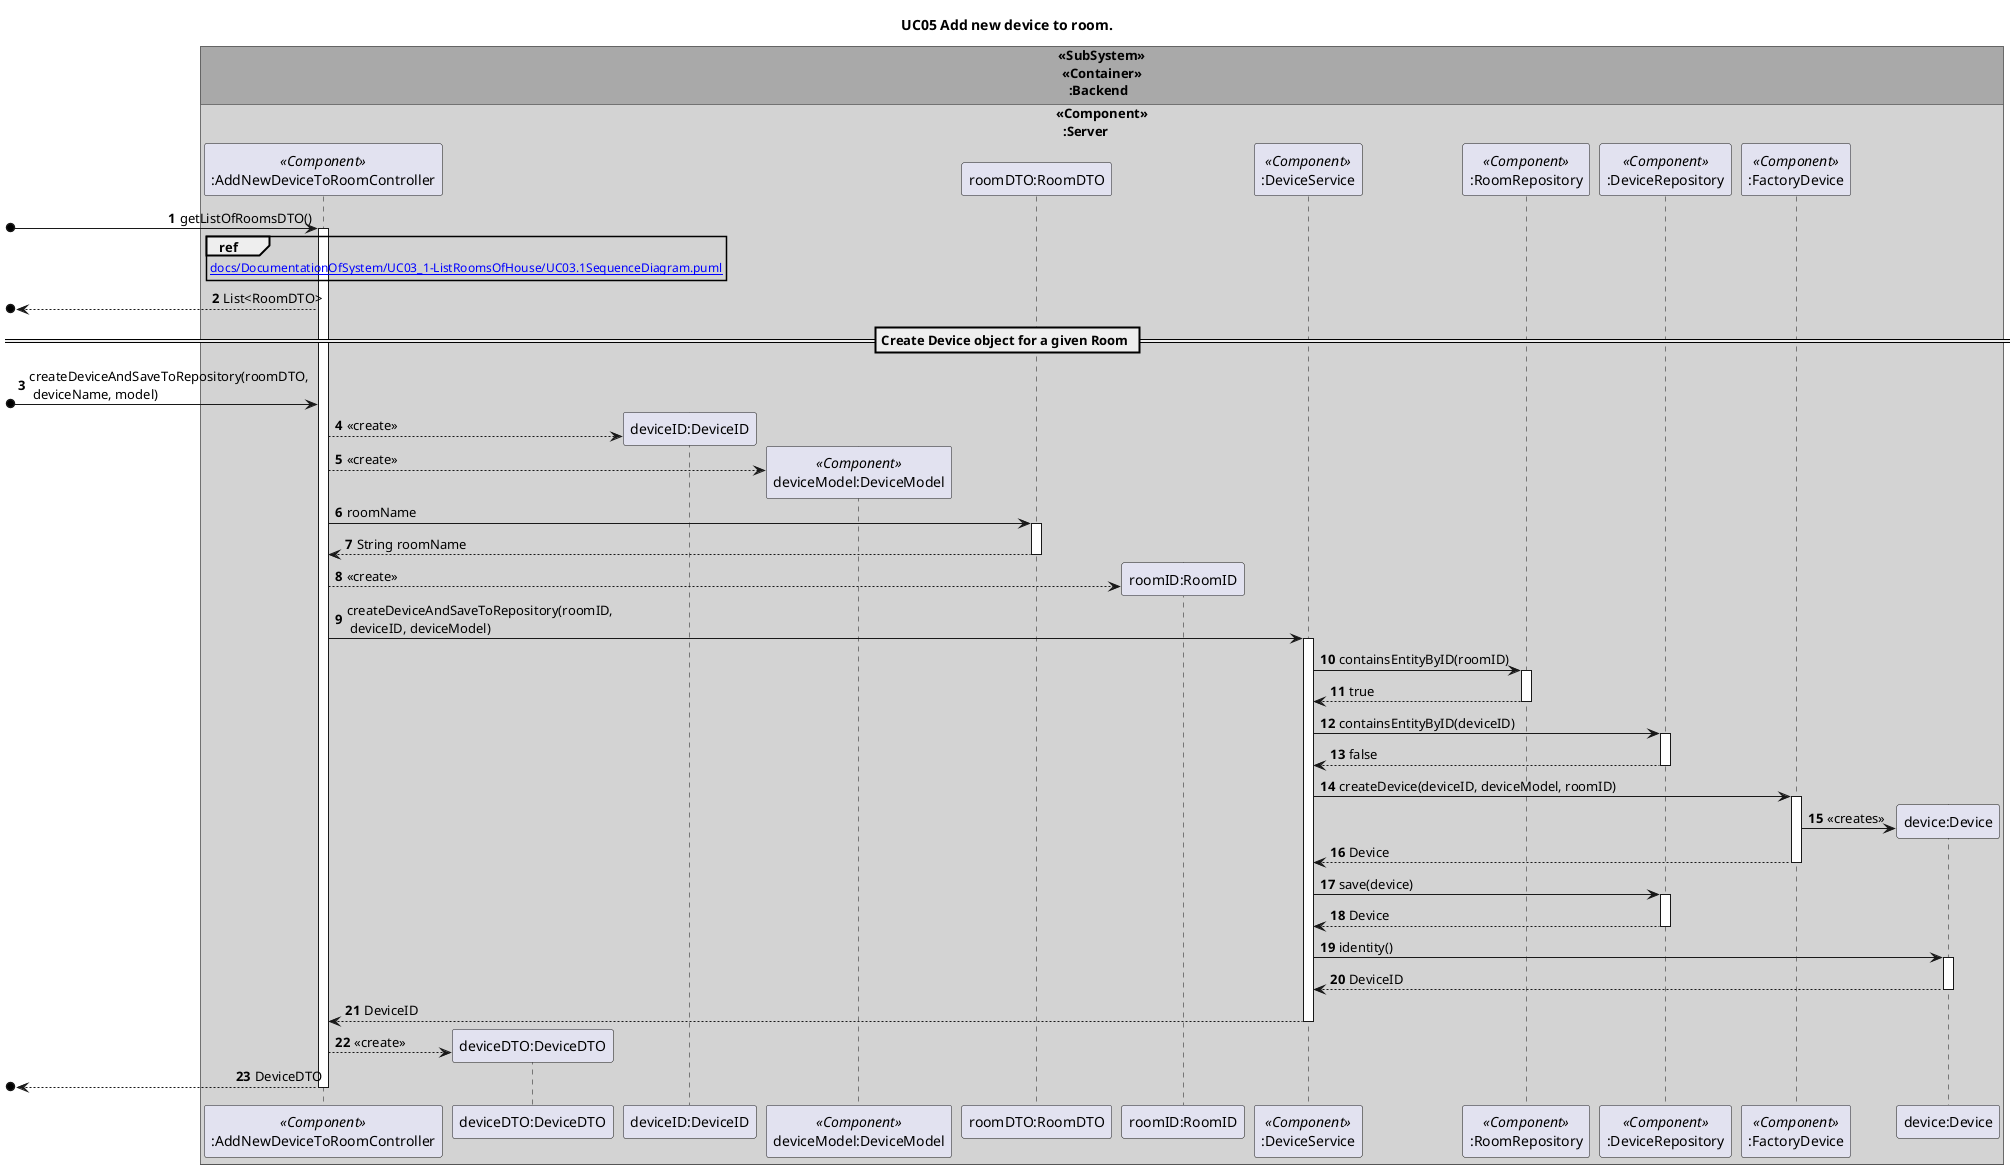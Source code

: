 @startuml

autonumber
title UC05 Add new device to room.

!pragma teoz true
box "<<SubSystem>>\n <<Container>>\n   :Backend" #DarkGrey
box "<<Component>>\n  :Server" #LightGrey

participant ":AddNewDeviceToRoomController" as Controller <<Component>>
participant "deviceDTO:DeviceDTO" as deviceDTO
participant "deviceID:DeviceID" as deviceID
participant "deviceModel:DeviceModel" as deviceModel <<Component>>
participant "roomDTO:RoomDTO" as roomDTO
participant "roomID:RoomID" as roomID
participant ":DeviceService" as DeviceService <<Component>>
participant ":RoomRepository" as RoomRepository <<Component>>
participant ":DeviceRepository" as DeviceRepository <<Component>>
participant ":FactoryDevice" as Factory <<Component>>
participant "device:Device" as Device

'SECTION FOR GETTING THE LIST OF ROOMS IN A HOUSE
[o-> Controller: getListOfRoomsDTO()
activate Controller
ref over Controller
[[docs/DocumentationOfSystem/UC03_1-ListRoomsOfHouse/UC03.1SequenceDiagram.puml]]
end ref
[o<-- Controller: List<RoomDTO>
'END SECTION

'SECTION FOR CREATING A DEVICE
== Create Device object for a given Room ==
[o-> Controller: createDeviceAndSaveToRepository(roomDTO, \n deviceName, model)
Controller --> deviceID** : <<create>>
Controller --> deviceModel** : <<create>>
Controller -> roomDTO : roomName
activate roomDTO
roomDTO --> Controller: String roomName
deactivate roomDTO
Controller --> roomID** : <<create>>
Controller -> DeviceService: createDeviceAndSaveToRepository(roomID, \n deviceID, deviceModel)
activate DeviceService

DeviceService -> RoomRepository: containsEntityByID(roomID)
activate RoomRepository
RoomRepository --> DeviceService: true
deactivate RoomRepository
DeviceService -> DeviceRepository: containsEntityByID(deviceID)
activate DeviceRepository
DeviceRepository --> DeviceService: false
deactivate DeviceRepository
DeviceService -> Factory: createDevice(deviceID, deviceModel, roomID)
activate Factory
Factory -> Device**: <<creates>>

Factory --> DeviceService: Device
deactivate Factory
DeviceService -> DeviceRepository: save(device)
activate DeviceRepository
DeviceRepository --> DeviceService: Device
deactivate DeviceRepository
DeviceService -> Device: identity()
activate Device
Device --> DeviceService: DeviceID
deactivate Device


DeviceService --> Controller: DeviceID
deactivate DeviceService
Controller --> deviceDTO** : <<create>>
[o<-- Controller: DeviceDTO
deactivate Controller

'END SECTION
@enduml